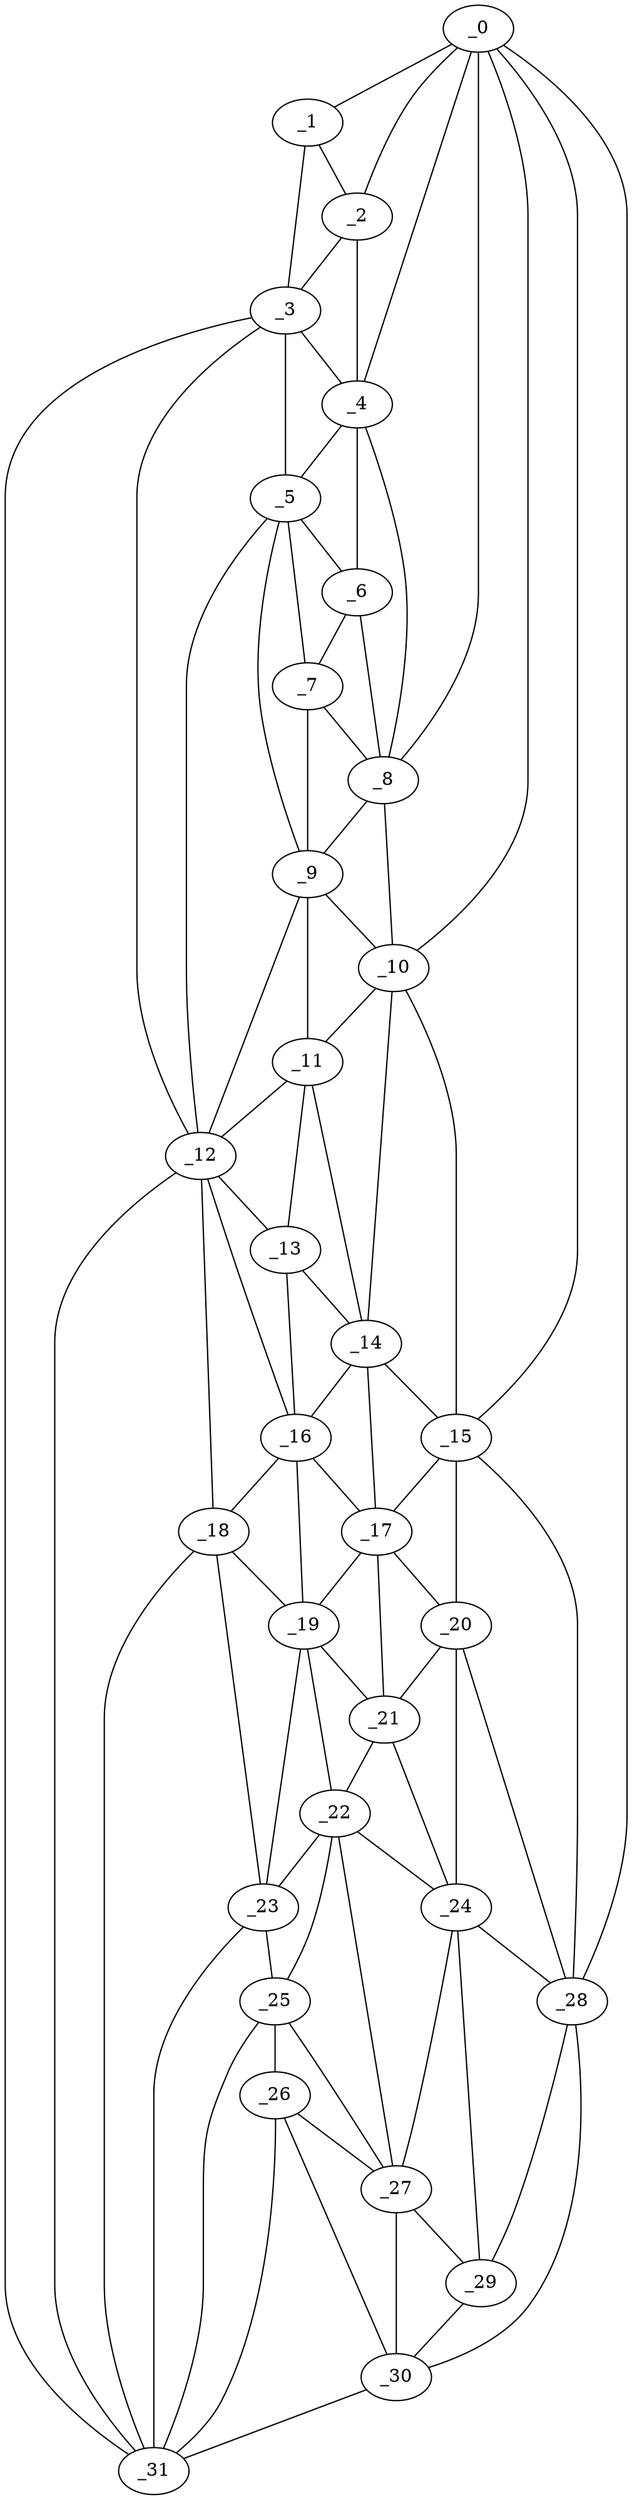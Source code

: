 graph "obj1__15.gxl" {
	_0	 [x=5,
		y=78];
	_1	 [x=6,
		y=63];
	_0 -- _1	 [valence=1];
	_2	 [x=22,
		y=52];
	_0 -- _2	 [valence=1];
	_4	 [x=26,
		y=52];
	_0 -- _4	 [valence=2];
	_8	 [x=39,
		y=53];
	_0 -- _8	 [valence=2];
	_10	 [x=44,
		y=54];
	_0 -- _10	 [valence=2];
	_15	 [x=68,
		y=80];
	_0 -- _15	 [valence=1];
	_28	 [x=114,
		y=86];
	_0 -- _28	 [valence=1];
	_1 -- _2	 [valence=2];
	_3	 [x=24,
		y=41];
	_1 -- _3	 [valence=1];
	_2 -- _3	 [valence=1];
	_2 -- _4	 [valence=2];
	_3 -- _4	 [valence=1];
	_5	 [x=29,
		y=42];
	_3 -- _5	 [valence=2];
	_12	 [x=61,
		y=46];
	_3 -- _12	 [valence=2];
	_31	 [x=126,
		y=47];
	_3 -- _31	 [valence=1];
	_4 -- _5	 [valence=2];
	_6	 [x=34,
		y=45];
	_4 -- _6	 [valence=1];
	_4 -- _8	 [valence=2];
	_5 -- _6	 [valence=2];
	_7	 [x=37,
		y=45];
	_5 -- _7	 [valence=1];
	_9	 [x=43,
		y=45];
	_5 -- _9	 [valence=1];
	_5 -- _12	 [valence=2];
	_6 -- _7	 [valence=2];
	_6 -- _8	 [valence=1];
	_7 -- _8	 [valence=2];
	_7 -- _9	 [valence=1];
	_8 -- _9	 [valence=2];
	_8 -- _10	 [valence=1];
	_9 -- _10	 [valence=1];
	_11	 [x=53,
		y=53];
	_9 -- _11	 [valence=1];
	_9 -- _12	 [valence=2];
	_10 -- _11	 [valence=2];
	_14	 [x=68,
		y=72];
	_10 -- _14	 [valence=1];
	_10 -- _15	 [valence=1];
	_11 -- _12	 [valence=2];
	_13	 [x=62,
		y=56];
	_11 -- _13	 [valence=2];
	_11 -- _14	 [valence=2];
	_12 -- _13	 [valence=1];
	_16	 [x=72,
		y=50];
	_12 -- _16	 [valence=1];
	_18	 [x=80,
		y=48];
	_12 -- _18	 [valence=2];
	_12 -- _31	 [valence=2];
	_13 -- _14	 [valence=1];
	_13 -- _16	 [valence=2];
	_14 -- _15	 [valence=1];
	_14 -- _16	 [valence=1];
	_17	 [x=77,
		y=74];
	_14 -- _17	 [valence=2];
	_15 -- _17	 [valence=1];
	_20	 [x=86,
		y=78];
	_15 -- _20	 [valence=2];
	_15 -- _28	 [valence=2];
	_16 -- _17	 [valence=2];
	_16 -- _18	 [valence=2];
	_19	 [x=86,
		y=56];
	_16 -- _19	 [valence=2];
	_17 -- _19	 [valence=1];
	_17 -- _20	 [valence=2];
	_21	 [x=87,
		y=74];
	_17 -- _21	 [valence=2];
	_18 -- _19	 [valence=1];
	_23	 [x=97,
		y=50];
	_18 -- _23	 [valence=2];
	_18 -- _31	 [valence=2];
	_19 -- _21	 [valence=2];
	_22	 [x=93,
		y=62];
	_19 -- _22	 [valence=2];
	_19 -- _23	 [valence=2];
	_20 -- _21	 [valence=1];
	_24	 [x=99,
		y=76];
	_20 -- _24	 [valence=2];
	_20 -- _28	 [valence=2];
	_21 -- _22	 [valence=2];
	_21 -- _24	 [valence=2];
	_22 -- _23	 [valence=2];
	_22 -- _24	 [valence=2];
	_25	 [x=105,
		y=51];
	_22 -- _25	 [valence=2];
	_27	 [x=112,
		y=59];
	_22 -- _27	 [valence=2];
	_23 -- _25	 [valence=1];
	_23 -- _31	 [valence=2];
	_24 -- _27	 [valence=2];
	_24 -- _28	 [valence=2];
	_29	 [x=115,
		y=72];
	_24 -- _29	 [valence=2];
	_26	 [x=111,
		y=51];
	_25 -- _26	 [valence=2];
	_25 -- _27	 [valence=2];
	_25 -- _31	 [valence=2];
	_26 -- _27	 [valence=2];
	_30	 [x=125,
		y=60];
	_26 -- _30	 [valence=2];
	_26 -- _31	 [valence=2];
	_27 -- _29	 [valence=1];
	_27 -- _30	 [valence=1];
	_28 -- _29	 [valence=1];
	_28 -- _30	 [valence=1];
	_29 -- _30	 [valence=2];
	_30 -- _31	 [valence=1];
}
